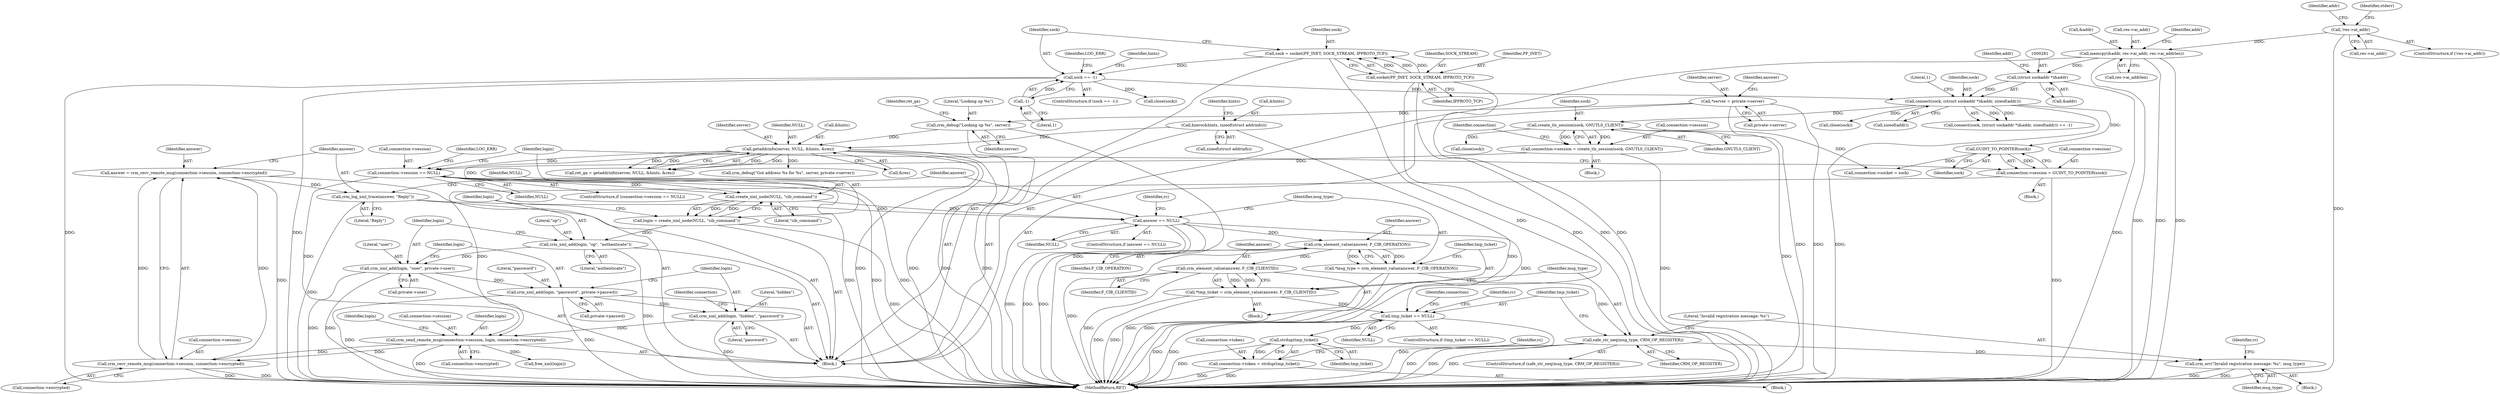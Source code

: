 digraph "0_pacemaker_564f7cc2a51dcd2f28ab12a13394f31be5aa3c93_10@API" {
"1000381" [label="(Call,answer = crm_recv_remote_msg(connection->session, connection->encrypted))"];
"1000383" [label="(Call,crm_recv_remote_msg(connection->session, connection->encrypted))"];
"1000371" [label="(Call,crm_send_remote_msg(connection->session, login, connection->encrypted))"];
"1000318" [label="(Call,connection->session == NULL)"];
"1000310" [label="(Call,connection->session = create_tls_session(sock, GNUTLS_CLIENT))"];
"1000314" [label="(Call,create_tls_session(sock, GNUTLS_CLIENT))"];
"1000278" [label="(Call,connect(sock, (struct sockaddr *)&addr, sizeof(addr)))"];
"1000158" [label="(Call,sock == -1)"];
"1000151" [label="(Call,sock = socket(PF_INET, SOCK_STREAM, IPPROTO_TCP))"];
"1000153" [label="(Call,socket(PF_INET, SOCK_STREAM, IPPROTO_TCP))"];
"1000160" [label="(Call,-1)"];
"1000280" [label="(Call,(struct sockaddr *)&addr)"];
"1000259" [label="(Call,memcpy(&addr, res->ai_addr, res->ai_addrlen))"];
"1000249" [label="(Call,!res->ai_addr)"];
"1000213" [label="(Call,getaddrinfo(server, NULL, &hints, &res))"];
"1000208" [label="(Call,crm_debug(\"Looking up %s\", server))"];
"1000124" [label="(Call,*server = private->server)"];
"1000169" [label="(Call,bzero(&hints, sizeof(struct addrinfo)))"];
"1000340" [label="(Call,connection->session = GUINT_TO_POINTER(sock))"];
"1000344" [label="(Call,GUINT_TO_POINTER(sock))"];
"1000367" [label="(Call,crm_xml_add(login, \"hidden\", \"password\"))"];
"1000361" [label="(Call,crm_xml_add(login, \"password\", private->passwd))"];
"1000355" [label="(Call,crm_xml_add(login, \"user\", private->user))"];
"1000351" [label="(Call,crm_xml_add(login, \"op\", \"authenticate\"))"];
"1000346" [label="(Call,login = create_xml_node(NULL, \"cib_command\"))"];
"1000348" [label="(Call,create_xml_node(NULL, \"cib_command\"))"];
"1000390" [label="(Call,crm_log_xml_trace(answer, \"Reply\"))"];
"1000394" [label="(Call,answer == NULL)"];
"1000407" [label="(Call,crm_element_value(answer, F_CIB_OPERATION))"];
"1000405" [label="(Call,*msg_type = crm_element_value(answer, F_CIB_OPERATION))"];
"1000417" [label="(Call,safe_str_neq(msg_type, CRM_OP_REGISTER))"];
"1000421" [label="(Call,crm_err(\"Invalid registration message: %s\", msg_type))"];
"1000413" [label="(Call,crm_element_value(answer, F_CIB_CLIENTID))"];
"1000411" [label="(Call,*tmp_ticket = crm_element_value(answer, F_CIB_CLIENTID))"];
"1000430" [label="(Call,tmp_ticket == NULL)"];
"1000444" [label="(Call,strdup(tmp_ticket))"];
"1000440" [label="(Call,connection->token = strdup(tmp_ticket))"];
"1000208" [label="(Call,crm_debug(\"Looking up %s\", server))"];
"1000412" [label="(Identifier,tmp_ticket)"];
"1000250" [label="(Call,res->ai_addr)"];
"1000277" [label="(Call,connect(sock, (struct sockaddr *)&addr, sizeof(addr)) == -1)"];
"1000212" [label="(Identifier,ret_ga)"];
"1000417" [label="(Call,safe_str_neq(msg_type, CRM_OP_REGISTER))"];
"1000282" [label="(Call,&addr)"];
"1000369" [label="(Literal,\"hidden\")"];
"1000210" [label="(Identifier,server)"];
"1000416" [label="(ControlStructure,if (safe_str_neq(msg_type, CRM_OP_REGISTER)))"];
"1000364" [label="(Call,private->passwd)"];
"1000325" [label="(Identifier,LOG_ERR)"];
"1000347" [label="(Identifier,login)"];
"1000278" [label="(Call,connect(sock, (struct sockaddr *)&addr, sizeof(addr)))"];
"1000357" [label="(Literal,\"user\")"];
"1000419" [label="(Identifier,CRM_OP_REGISTER)"];
"1000399" [label="(Identifier,rc)"];
"1000216" [label="(Call,&hints)"];
"1000164" [label="(Identifier,LOG_ERR)"];
"1000345" [label="(Identifier,sock)"];
"1000161" [label="(Literal,1)"];
"1000362" [label="(Identifier,login)"];
"1000152" [label="(Identifier,sock)"];
"1000260" [label="(Call,&addr)"];
"1000453" [label="(Call,connection->socket = sock)"];
"1000211" [label="(Call,ret_ga = getaddrinfo(server, NULL, &hints, &res))"];
"1000363" [label="(Literal,\"password\")"];
"1000249" [label="(Call,!res->ai_addr)"];
"1000382" [label="(Identifier,answer)"];
"1000432" [label="(Identifier,NULL)"];
"1000371" [label="(Call,crm_send_remote_msg(connection->session, login, connection->encrypted))"];
"1000381" [label="(Call,answer = crm_recv_remote_msg(connection->session, connection->encrypted))"];
"1000422" [label="(Literal,\"Invalid registration message: %s\")"];
"1000421" [label="(Call,crm_err(\"Invalid registration message: %s\", msg_type))"];
"1000171" [label="(Identifier,hints)"];
"1000285" [label="(Identifier,addr)"];
"1000159" [label="(Identifier,sock)"];
"1000368" [label="(Identifier,login)"];
"1000415" [label="(Identifier,F_CIB_CLIENTID)"];
"1000170" [label="(Call,&hints)"];
"1000373" [label="(Identifier,connection)"];
"1000396" [label="(Identifier,NULL)"];
"1000158" [label="(Call,sock == -1)"];
"1000311" [label="(Call,connection->session)"];
"1000408" [label="(Identifier,answer)"];
"1000340" [label="(Call,connection->session = GUINT_TO_POINTER(sock))"];
"1000442" [label="(Identifier,connection)"];
"1000393" [label="(ControlStructure,if (answer == NULL))"];
"1000392" [label="(Literal,\"Reply\")"];
"1000407" [label="(Call,crm_element_value(answer, F_CIB_OPERATION))"];
"1000305" [label="(Block,)"];
"1000151" [label="(Call,sock = socket(PF_INET, SOCK_STREAM, IPPROTO_TCP))"];
"1000214" [label="(Identifier,server)"];
"1000361" [label="(Call,crm_xml_add(login, \"password\", private->passwd))"];
"1000172" [label="(Call,sizeof(struct addrinfo))"];
"1000261" [label="(Identifier,addr)"];
"1000265" [label="(Call,res->ai_addrlen)"];
"1000322" [label="(Identifier,NULL)"];
"1000350" [label="(Literal,\"cib_command\")"];
"1000160" [label="(Call,-1)"];
"1000280" [label="(Call,(struct sockaddr *)&addr)"];
"1000318" [label="(Call,connection->session == NULL)"];
"1000155" [label="(Identifier,SOCK_STREAM)"];
"1000248" [label="(ControlStructure,if (!res->ai_addr))"];
"1000375" [label="(Identifier,login)"];
"1000314" [label="(Call,create_tls_session(sock, GNUTLS_CLIENT))"];
"1000383" [label="(Call,crm_recv_remote_msg(connection->session, connection->encrypted))"];
"1000156" [label="(Identifier,IPPROTO_TCP)"];
"1000134" [label="(Identifier,answer)"];
"1000413" [label="(Call,crm_element_value(answer, F_CIB_CLIENTID))"];
"1000429" [label="(ControlStructure,if (tmp_ticket == NULL))"];
"1000420" [label="(Block,)"];
"1000376" [label="(Call,connection->encrypted)"];
"1000262" [label="(Call,res->ai_addr)"];
"1000380" [label="(Identifier,login)"];
"1000341" [label="(Call,connection->session)"];
"1000125" [label="(Identifier,server)"];
"1000310" [label="(Call,connection->session = create_tls_session(sock, GNUTLS_CLIENT))"];
"1000384" [label="(Call,connection->session)"];
"1000448" [label="(Identifier,rc)"];
"1000406" [label="(Identifier,msg_type)"];
"1000346" [label="(Call,login = create_xml_node(NULL, \"cib_command\"))"];
"1000387" [label="(Call,connection->encrypted)"];
"1000405" [label="(Call,*msg_type = crm_element_value(answer, F_CIB_OPERATION))"];
"1000414" [label="(Identifier,answer)"];
"1000320" [label="(Identifier,connection)"];
"1000418" [label="(Identifier,msg_type)"];
"1000344" [label="(Call,GUINT_TO_POINTER(sock))"];
"1000352" [label="(Identifier,login)"];
"1000423" [label="(Identifier,msg_type)"];
"1000349" [label="(Identifier,NULL)"];
"1000331" [label="(Call,close(sock))"];
"1000124" [label="(Call,*server = private->server)"];
"1000473" [label="(MethodReturn,RET)"];
"1000215" [label="(Identifier,NULL)"];
"1000425" [label="(Identifier,rc)"];
"1000126" [label="(Call,private->server)"];
"1000154" [label="(Identifier,PF_INET)"];
"1000356" [label="(Identifier,login)"];
"1000279" [label="(Identifier,sock)"];
"1000157" [label="(ControlStructure,if (sock == -1))"];
"1000287" [label="(Literal,1)"];
"1000370" [label="(Literal,\"password\")"];
"1000296" [label="(Call,close(sock))"];
"1000441" [label="(Call,connection->token)"];
"1000367" [label="(Call,crm_xml_add(login, \"hidden\", \"password\"))"];
"1000379" [label="(Call,free_xml(login))"];
"1000444" [label="(Call,strdup(tmp_ticket))"];
"1000390" [label="(Call,crm_log_xml_trace(answer, \"Reply\"))"];
"1000440" [label="(Call,connection->token = strdup(tmp_ticket))"];
"1000372" [label="(Call,connection->session)"];
"1000242" [label="(Call,crm_debug(\"Got address %s for %s\", server, private->server))"];
"1000445" [label="(Identifier,tmp_ticket)"];
"1000317" [label="(ControlStructure,if (connection->session == NULL))"];
"1000259" [label="(Call,memcpy(&addr, res->ai_addr, res->ai_addrlen))"];
"1000339" [label="(Block,)"];
"1000209" [label="(Literal,\"Looking up %s\")"];
"1000395" [label="(Identifier,answer)"];
"1000394" [label="(Call,answer == NULL)"];
"1000284" [label="(Call,sizeof(addr))"];
"1000110" [label="(Block,)"];
"1000435" [label="(Identifier,rc)"];
"1000227" [label="(Call,close(sock))"];
"1000169" [label="(Call,bzero(&hints, sizeof(struct addrinfo)))"];
"1000153" [label="(Call,socket(PF_INET, SOCK_STREAM, IPPROTO_TCP))"];
"1000403" [label="(Block,)"];
"1000270" [label="(Identifier,addr)"];
"1000391" [label="(Identifier,answer)"];
"1000255" [label="(Identifier,stderr)"];
"1000351" [label="(Call,crm_xml_add(login, \"op\", \"authenticate\"))"];
"1000213" [label="(Call,getaddrinfo(server, NULL, &hints, &res))"];
"1000218" [label="(Call,&res)"];
"1000348" [label="(Call,create_xml_node(NULL, \"cib_command\"))"];
"1000315" [label="(Identifier,sock)"];
"1000354" [label="(Literal,\"authenticate\")"];
"1000176" [label="(Identifier,hints)"];
"1000355" [label="(Call,crm_xml_add(login, \"user\", private->user))"];
"1000431" [label="(Identifier,tmp_ticket)"];
"1000319" [label="(Call,connection->session)"];
"1000409" [label="(Identifier,F_CIB_OPERATION)"];
"1000316" [label="(Identifier,GNUTLS_CLIENT)"];
"1000353" [label="(Literal,\"op\")"];
"1000411" [label="(Call,*tmp_ticket = crm_element_value(answer, F_CIB_CLIENTID))"];
"1000430" [label="(Call,tmp_ticket == NULL)"];
"1000439" [label="(Block,)"];
"1000358" [label="(Call,private->user)"];
"1000381" -> "1000110"  [label="AST: "];
"1000381" -> "1000383"  [label="CFG: "];
"1000382" -> "1000381"  [label="AST: "];
"1000383" -> "1000381"  [label="AST: "];
"1000391" -> "1000381"  [label="CFG: "];
"1000381" -> "1000473"  [label="DDG: "];
"1000383" -> "1000381"  [label="DDG: "];
"1000383" -> "1000381"  [label="DDG: "];
"1000381" -> "1000390"  [label="DDG: "];
"1000383" -> "1000387"  [label="CFG: "];
"1000384" -> "1000383"  [label="AST: "];
"1000387" -> "1000383"  [label="AST: "];
"1000383" -> "1000473"  [label="DDG: "];
"1000383" -> "1000473"  [label="DDG: "];
"1000371" -> "1000383"  [label="DDG: "];
"1000371" -> "1000383"  [label="DDG: "];
"1000371" -> "1000110"  [label="AST: "];
"1000371" -> "1000376"  [label="CFG: "];
"1000372" -> "1000371"  [label="AST: "];
"1000375" -> "1000371"  [label="AST: "];
"1000376" -> "1000371"  [label="AST: "];
"1000380" -> "1000371"  [label="CFG: "];
"1000371" -> "1000473"  [label="DDG: "];
"1000318" -> "1000371"  [label="DDG: "];
"1000340" -> "1000371"  [label="DDG: "];
"1000367" -> "1000371"  [label="DDG: "];
"1000371" -> "1000379"  [label="DDG: "];
"1000318" -> "1000317"  [label="AST: "];
"1000318" -> "1000322"  [label="CFG: "];
"1000319" -> "1000318"  [label="AST: "];
"1000322" -> "1000318"  [label="AST: "];
"1000325" -> "1000318"  [label="CFG: "];
"1000347" -> "1000318"  [label="CFG: "];
"1000318" -> "1000473"  [label="DDG: "];
"1000318" -> "1000473"  [label="DDG: "];
"1000318" -> "1000473"  [label="DDG: "];
"1000310" -> "1000318"  [label="DDG: "];
"1000213" -> "1000318"  [label="DDG: "];
"1000318" -> "1000348"  [label="DDG: "];
"1000310" -> "1000305"  [label="AST: "];
"1000310" -> "1000314"  [label="CFG: "];
"1000311" -> "1000310"  [label="AST: "];
"1000314" -> "1000310"  [label="AST: "];
"1000320" -> "1000310"  [label="CFG: "];
"1000310" -> "1000473"  [label="DDG: "];
"1000314" -> "1000310"  [label="DDG: "];
"1000314" -> "1000310"  [label="DDG: "];
"1000314" -> "1000316"  [label="CFG: "];
"1000315" -> "1000314"  [label="AST: "];
"1000316" -> "1000314"  [label="AST: "];
"1000314" -> "1000473"  [label="DDG: "];
"1000278" -> "1000314"  [label="DDG: "];
"1000314" -> "1000331"  [label="DDG: "];
"1000314" -> "1000453"  [label="DDG: "];
"1000278" -> "1000277"  [label="AST: "];
"1000278" -> "1000284"  [label="CFG: "];
"1000279" -> "1000278"  [label="AST: "];
"1000280" -> "1000278"  [label="AST: "];
"1000284" -> "1000278"  [label="AST: "];
"1000287" -> "1000278"  [label="CFG: "];
"1000278" -> "1000473"  [label="DDG: "];
"1000278" -> "1000277"  [label="DDG: "];
"1000278" -> "1000277"  [label="DDG: "];
"1000158" -> "1000278"  [label="DDG: "];
"1000280" -> "1000278"  [label="DDG: "];
"1000278" -> "1000296"  [label="DDG: "];
"1000278" -> "1000344"  [label="DDG: "];
"1000158" -> "1000157"  [label="AST: "];
"1000158" -> "1000160"  [label="CFG: "];
"1000159" -> "1000158"  [label="AST: "];
"1000160" -> "1000158"  [label="AST: "];
"1000164" -> "1000158"  [label="CFG: "];
"1000171" -> "1000158"  [label="CFG: "];
"1000158" -> "1000473"  [label="DDG: "];
"1000158" -> "1000473"  [label="DDG: "];
"1000151" -> "1000158"  [label="DDG: "];
"1000160" -> "1000158"  [label="DDG: "];
"1000158" -> "1000227"  [label="DDG: "];
"1000151" -> "1000110"  [label="AST: "];
"1000151" -> "1000153"  [label="CFG: "];
"1000152" -> "1000151"  [label="AST: "];
"1000153" -> "1000151"  [label="AST: "];
"1000159" -> "1000151"  [label="CFG: "];
"1000151" -> "1000473"  [label="DDG: "];
"1000153" -> "1000151"  [label="DDG: "];
"1000153" -> "1000151"  [label="DDG: "];
"1000153" -> "1000151"  [label="DDG: "];
"1000153" -> "1000156"  [label="CFG: "];
"1000154" -> "1000153"  [label="AST: "];
"1000155" -> "1000153"  [label="AST: "];
"1000156" -> "1000153"  [label="AST: "];
"1000153" -> "1000473"  [label="DDG: "];
"1000153" -> "1000473"  [label="DDG: "];
"1000153" -> "1000473"  [label="DDG: "];
"1000160" -> "1000161"  [label="CFG: "];
"1000161" -> "1000160"  [label="AST: "];
"1000280" -> "1000282"  [label="CFG: "];
"1000281" -> "1000280"  [label="AST: "];
"1000282" -> "1000280"  [label="AST: "];
"1000285" -> "1000280"  [label="CFG: "];
"1000280" -> "1000473"  [label="DDG: "];
"1000259" -> "1000280"  [label="DDG: "];
"1000259" -> "1000110"  [label="AST: "];
"1000259" -> "1000265"  [label="CFG: "];
"1000260" -> "1000259"  [label="AST: "];
"1000262" -> "1000259"  [label="AST: "];
"1000265" -> "1000259"  [label="AST: "];
"1000270" -> "1000259"  [label="CFG: "];
"1000259" -> "1000473"  [label="DDG: "];
"1000259" -> "1000473"  [label="DDG: "];
"1000259" -> "1000473"  [label="DDG: "];
"1000249" -> "1000259"  [label="DDG: "];
"1000249" -> "1000248"  [label="AST: "];
"1000249" -> "1000250"  [label="CFG: "];
"1000250" -> "1000249"  [label="AST: "];
"1000255" -> "1000249"  [label="CFG: "];
"1000261" -> "1000249"  [label="CFG: "];
"1000249" -> "1000473"  [label="DDG: "];
"1000213" -> "1000211"  [label="AST: "];
"1000213" -> "1000218"  [label="CFG: "];
"1000214" -> "1000213"  [label="AST: "];
"1000215" -> "1000213"  [label="AST: "];
"1000216" -> "1000213"  [label="AST: "];
"1000218" -> "1000213"  [label="AST: "];
"1000211" -> "1000213"  [label="CFG: "];
"1000213" -> "1000473"  [label="DDG: "];
"1000213" -> "1000473"  [label="DDG: "];
"1000213" -> "1000473"  [label="DDG: "];
"1000213" -> "1000473"  [label="DDG: "];
"1000213" -> "1000211"  [label="DDG: "];
"1000213" -> "1000211"  [label="DDG: "];
"1000213" -> "1000211"  [label="DDG: "];
"1000213" -> "1000211"  [label="DDG: "];
"1000208" -> "1000213"  [label="DDG: "];
"1000169" -> "1000213"  [label="DDG: "];
"1000213" -> "1000242"  [label="DDG: "];
"1000213" -> "1000348"  [label="DDG: "];
"1000208" -> "1000110"  [label="AST: "];
"1000208" -> "1000210"  [label="CFG: "];
"1000209" -> "1000208"  [label="AST: "];
"1000210" -> "1000208"  [label="AST: "];
"1000212" -> "1000208"  [label="CFG: "];
"1000208" -> "1000473"  [label="DDG: "];
"1000124" -> "1000208"  [label="DDG: "];
"1000124" -> "1000110"  [label="AST: "];
"1000124" -> "1000126"  [label="CFG: "];
"1000125" -> "1000124"  [label="AST: "];
"1000126" -> "1000124"  [label="AST: "];
"1000134" -> "1000124"  [label="CFG: "];
"1000124" -> "1000473"  [label="DDG: "];
"1000124" -> "1000473"  [label="DDG: "];
"1000169" -> "1000110"  [label="AST: "];
"1000169" -> "1000172"  [label="CFG: "];
"1000170" -> "1000169"  [label="AST: "];
"1000172" -> "1000169"  [label="AST: "];
"1000176" -> "1000169"  [label="CFG: "];
"1000169" -> "1000473"  [label="DDG: "];
"1000340" -> "1000339"  [label="AST: "];
"1000340" -> "1000344"  [label="CFG: "];
"1000341" -> "1000340"  [label="AST: "];
"1000344" -> "1000340"  [label="AST: "];
"1000347" -> "1000340"  [label="CFG: "];
"1000340" -> "1000473"  [label="DDG: "];
"1000344" -> "1000340"  [label="DDG: "];
"1000344" -> "1000345"  [label="CFG: "];
"1000345" -> "1000344"  [label="AST: "];
"1000344" -> "1000453"  [label="DDG: "];
"1000367" -> "1000110"  [label="AST: "];
"1000367" -> "1000370"  [label="CFG: "];
"1000368" -> "1000367"  [label="AST: "];
"1000369" -> "1000367"  [label="AST: "];
"1000370" -> "1000367"  [label="AST: "];
"1000373" -> "1000367"  [label="CFG: "];
"1000367" -> "1000473"  [label="DDG: "];
"1000361" -> "1000367"  [label="DDG: "];
"1000361" -> "1000110"  [label="AST: "];
"1000361" -> "1000364"  [label="CFG: "];
"1000362" -> "1000361"  [label="AST: "];
"1000363" -> "1000361"  [label="AST: "];
"1000364" -> "1000361"  [label="AST: "];
"1000368" -> "1000361"  [label="CFG: "];
"1000361" -> "1000473"  [label="DDG: "];
"1000361" -> "1000473"  [label="DDG: "];
"1000355" -> "1000361"  [label="DDG: "];
"1000355" -> "1000110"  [label="AST: "];
"1000355" -> "1000358"  [label="CFG: "];
"1000356" -> "1000355"  [label="AST: "];
"1000357" -> "1000355"  [label="AST: "];
"1000358" -> "1000355"  [label="AST: "];
"1000362" -> "1000355"  [label="CFG: "];
"1000355" -> "1000473"  [label="DDG: "];
"1000355" -> "1000473"  [label="DDG: "];
"1000351" -> "1000355"  [label="DDG: "];
"1000351" -> "1000110"  [label="AST: "];
"1000351" -> "1000354"  [label="CFG: "];
"1000352" -> "1000351"  [label="AST: "];
"1000353" -> "1000351"  [label="AST: "];
"1000354" -> "1000351"  [label="AST: "];
"1000356" -> "1000351"  [label="CFG: "];
"1000351" -> "1000473"  [label="DDG: "];
"1000346" -> "1000351"  [label="DDG: "];
"1000346" -> "1000110"  [label="AST: "];
"1000346" -> "1000348"  [label="CFG: "];
"1000347" -> "1000346"  [label="AST: "];
"1000348" -> "1000346"  [label="AST: "];
"1000352" -> "1000346"  [label="CFG: "];
"1000346" -> "1000473"  [label="DDG: "];
"1000348" -> "1000346"  [label="DDG: "];
"1000348" -> "1000346"  [label="DDG: "];
"1000348" -> "1000350"  [label="CFG: "];
"1000349" -> "1000348"  [label="AST: "];
"1000350" -> "1000348"  [label="AST: "];
"1000348" -> "1000394"  [label="DDG: "];
"1000390" -> "1000110"  [label="AST: "];
"1000390" -> "1000392"  [label="CFG: "];
"1000391" -> "1000390"  [label="AST: "];
"1000392" -> "1000390"  [label="AST: "];
"1000395" -> "1000390"  [label="CFG: "];
"1000390" -> "1000473"  [label="DDG: "];
"1000390" -> "1000394"  [label="DDG: "];
"1000394" -> "1000393"  [label="AST: "];
"1000394" -> "1000396"  [label="CFG: "];
"1000395" -> "1000394"  [label="AST: "];
"1000396" -> "1000394"  [label="AST: "];
"1000399" -> "1000394"  [label="CFG: "];
"1000406" -> "1000394"  [label="CFG: "];
"1000394" -> "1000473"  [label="DDG: "];
"1000394" -> "1000473"  [label="DDG: "];
"1000394" -> "1000473"  [label="DDG: "];
"1000394" -> "1000407"  [label="DDG: "];
"1000394" -> "1000430"  [label="DDG: "];
"1000407" -> "1000405"  [label="AST: "];
"1000407" -> "1000409"  [label="CFG: "];
"1000408" -> "1000407"  [label="AST: "];
"1000409" -> "1000407"  [label="AST: "];
"1000405" -> "1000407"  [label="CFG: "];
"1000407" -> "1000473"  [label="DDG: "];
"1000407" -> "1000405"  [label="DDG: "];
"1000407" -> "1000405"  [label="DDG: "];
"1000407" -> "1000413"  [label="DDG: "];
"1000405" -> "1000403"  [label="AST: "];
"1000406" -> "1000405"  [label="AST: "];
"1000412" -> "1000405"  [label="CFG: "];
"1000405" -> "1000473"  [label="DDG: "];
"1000405" -> "1000417"  [label="DDG: "];
"1000417" -> "1000416"  [label="AST: "];
"1000417" -> "1000419"  [label="CFG: "];
"1000418" -> "1000417"  [label="AST: "];
"1000419" -> "1000417"  [label="AST: "];
"1000422" -> "1000417"  [label="CFG: "];
"1000431" -> "1000417"  [label="CFG: "];
"1000417" -> "1000473"  [label="DDG: "];
"1000417" -> "1000473"  [label="DDG: "];
"1000417" -> "1000473"  [label="DDG: "];
"1000417" -> "1000421"  [label="DDG: "];
"1000421" -> "1000420"  [label="AST: "];
"1000421" -> "1000423"  [label="CFG: "];
"1000422" -> "1000421"  [label="AST: "];
"1000423" -> "1000421"  [label="AST: "];
"1000425" -> "1000421"  [label="CFG: "];
"1000421" -> "1000473"  [label="DDG: "];
"1000421" -> "1000473"  [label="DDG: "];
"1000413" -> "1000411"  [label="AST: "];
"1000413" -> "1000415"  [label="CFG: "];
"1000414" -> "1000413"  [label="AST: "];
"1000415" -> "1000413"  [label="AST: "];
"1000411" -> "1000413"  [label="CFG: "];
"1000413" -> "1000473"  [label="DDG: "];
"1000413" -> "1000473"  [label="DDG: "];
"1000413" -> "1000411"  [label="DDG: "];
"1000413" -> "1000411"  [label="DDG: "];
"1000411" -> "1000403"  [label="AST: "];
"1000412" -> "1000411"  [label="AST: "];
"1000418" -> "1000411"  [label="CFG: "];
"1000411" -> "1000473"  [label="DDG: "];
"1000411" -> "1000473"  [label="DDG: "];
"1000411" -> "1000430"  [label="DDG: "];
"1000430" -> "1000429"  [label="AST: "];
"1000430" -> "1000432"  [label="CFG: "];
"1000431" -> "1000430"  [label="AST: "];
"1000432" -> "1000430"  [label="AST: "];
"1000435" -> "1000430"  [label="CFG: "];
"1000442" -> "1000430"  [label="CFG: "];
"1000430" -> "1000473"  [label="DDG: "];
"1000430" -> "1000473"  [label="DDG: "];
"1000430" -> "1000473"  [label="DDG: "];
"1000430" -> "1000444"  [label="DDG: "];
"1000444" -> "1000440"  [label="AST: "];
"1000444" -> "1000445"  [label="CFG: "];
"1000445" -> "1000444"  [label="AST: "];
"1000440" -> "1000444"  [label="CFG: "];
"1000444" -> "1000473"  [label="DDG: "];
"1000444" -> "1000440"  [label="DDG: "];
"1000440" -> "1000439"  [label="AST: "];
"1000441" -> "1000440"  [label="AST: "];
"1000448" -> "1000440"  [label="CFG: "];
"1000440" -> "1000473"  [label="DDG: "];
"1000440" -> "1000473"  [label="DDG: "];
}
